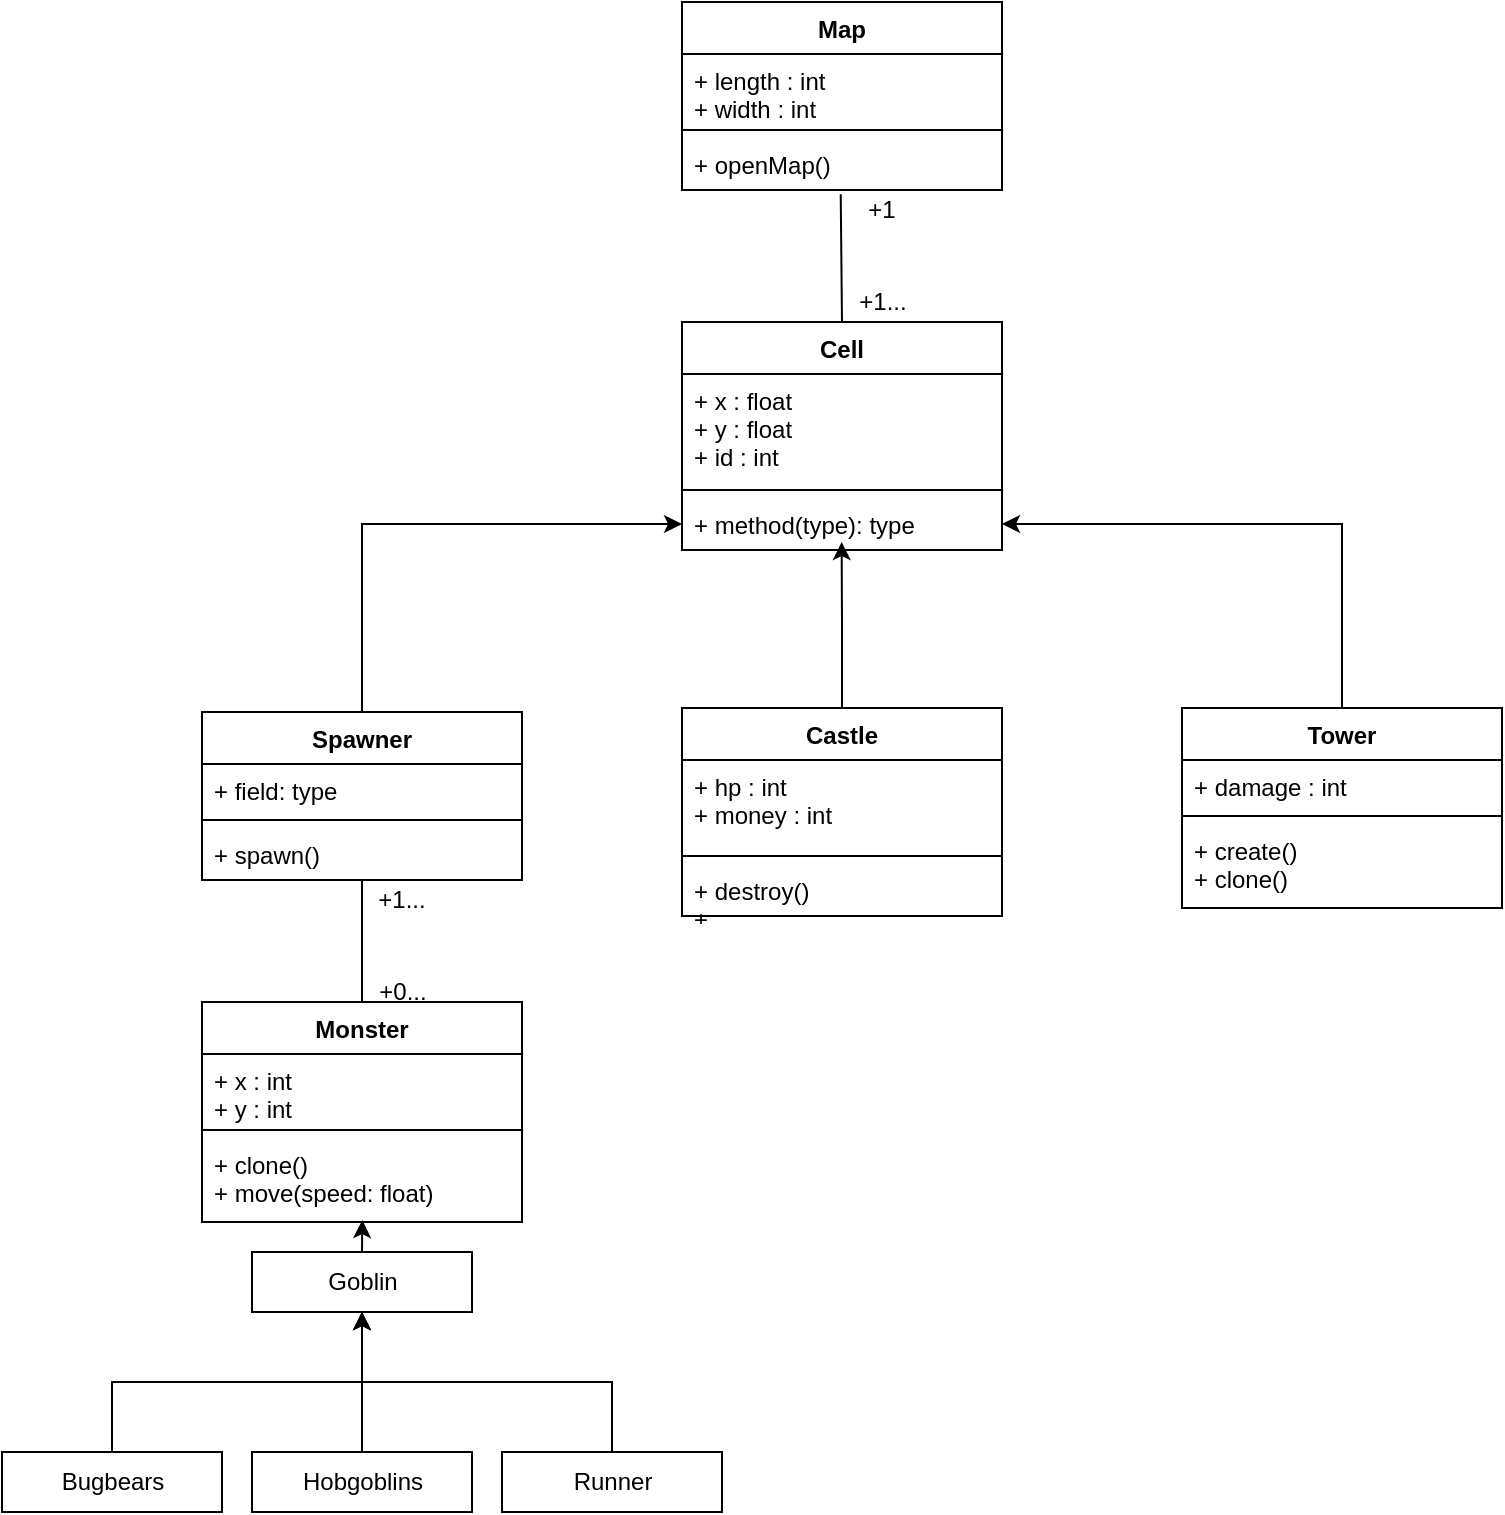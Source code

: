<mxfile version="14.4.9" type="google"><diagram id="C5RBs43oDa-KdzZeNtuy" name="Page-1"><mxGraphModel dx="919" dy="566" grid="1" gridSize="10" guides="1" tooltips="1" connect="1" arrows="1" fold="1" page="1" pageScale="1" pageWidth="827" pageHeight="1169" math="0" shadow="0"><root><mxCell id="WIyWlLk6GJQsqaUBKTNV-0"/><mxCell id="WIyWlLk6GJQsqaUBKTNV-1" parent="WIyWlLk6GJQsqaUBKTNV-0"/><mxCell id="b-lBT2qbx5UGuzhAXmnH-82" style="edgeStyle=orthogonalEdgeStyle;rounded=0;orthogonalLoop=1;jettySize=auto;html=1;exitX=0.5;exitY=0;exitDx=0;exitDy=0;entryX=0;entryY=0.5;entryDx=0;entryDy=0;strokeColor=#000000;" edge="1" parent="WIyWlLk6GJQsqaUBKTNV-1" source="b-lBT2qbx5UGuzhAXmnH-0" target="b-lBT2qbx5UGuzhAXmnH-73"><mxGeometry relative="1" as="geometry"/></mxCell><mxCell id="b-lBT2qbx5UGuzhAXmnH-0" value="Spawner" style="swimlane;fontStyle=1;align=center;verticalAlign=top;childLayout=stackLayout;horizontal=1;startSize=26;horizontalStack=0;resizeParent=1;resizeParentMax=0;resizeLast=0;collapsible=1;marginBottom=0;" vertex="1" parent="WIyWlLk6GJQsqaUBKTNV-1"><mxGeometry x="120" y="385" width="160" height="84" as="geometry"/></mxCell><mxCell id="b-lBT2qbx5UGuzhAXmnH-1" value="+ field: type" style="text;strokeColor=none;fillColor=none;align=left;verticalAlign=top;spacingLeft=4;spacingRight=4;overflow=hidden;rotatable=0;points=[[0,0.5],[1,0.5]];portConstraint=eastwest;" vertex="1" parent="b-lBT2qbx5UGuzhAXmnH-0"><mxGeometry y="26" width="160" height="24" as="geometry"/></mxCell><mxCell id="b-lBT2qbx5UGuzhAXmnH-2" value="" style="line;strokeWidth=1;fillColor=none;align=left;verticalAlign=middle;spacingTop=-1;spacingLeft=3;spacingRight=3;rotatable=0;labelPosition=right;points=[];portConstraint=eastwest;" vertex="1" parent="b-lBT2qbx5UGuzhAXmnH-0"><mxGeometry y="50" width="160" height="8" as="geometry"/></mxCell><mxCell id="b-lBT2qbx5UGuzhAXmnH-3" value="+ spawn()" style="text;strokeColor=none;fillColor=none;align=left;verticalAlign=top;spacingLeft=4;spacingRight=4;overflow=hidden;rotatable=0;points=[[0,0.5],[1,0.5]];portConstraint=eastwest;" vertex="1" parent="b-lBT2qbx5UGuzhAXmnH-0"><mxGeometry y="58" width="160" height="26" as="geometry"/></mxCell><mxCell id="b-lBT2qbx5UGuzhAXmnH-27" value="" style="endArrow=none;html=1;exitX=0.5;exitY=0;exitDx=0;exitDy=0;" edge="1" parent="WIyWlLk6GJQsqaUBKTNV-1" target="b-lBT2qbx5UGuzhAXmnH-3"><mxGeometry width="50" height="50" relative="1" as="geometry"><mxPoint x="200" y="535" as="sourcePoint"/><mxPoint x="196" y="471" as="targetPoint"/></mxGeometry></mxCell><mxCell id="b-lBT2qbx5UGuzhAXmnH-28" value="+1..." style="text;html=1;strokeColor=none;fillColor=none;align=center;verticalAlign=middle;whiteSpace=wrap;rounded=0;" vertex="1" parent="WIyWlLk6GJQsqaUBKTNV-1"><mxGeometry x="200" y="469" width="40" height="20" as="geometry"/></mxCell><mxCell id="b-lBT2qbx5UGuzhAXmnH-29" value="+0..." style="text;html=1;align=center;verticalAlign=middle;resizable=0;points=[];autosize=1;" vertex="1" parent="WIyWlLk6GJQsqaUBKTNV-1"><mxGeometry x="200" y="515" width="40" height="20" as="geometry"/></mxCell><mxCell id="b-lBT2qbx5UGuzhAXmnH-64" style="edgeStyle=orthogonalEdgeStyle;rounded=0;orthogonalLoop=1;jettySize=auto;html=1;exitX=0.5;exitY=0;exitDx=0;exitDy=0;entryX=0.501;entryY=0.977;entryDx=0;entryDy=0;entryPerimeter=0;strokeColor=#000000;" edge="1" parent="WIyWlLk6GJQsqaUBKTNV-1" source="b-lBT2qbx5UGuzhAXmnH-36" target="b-lBT2qbx5UGuzhAXmnH-63"><mxGeometry relative="1" as="geometry"/></mxCell><mxCell id="b-lBT2qbx5UGuzhAXmnH-36" value="Goblin" style="html=1;" vertex="1" parent="WIyWlLk6GJQsqaUBKTNV-1"><mxGeometry x="145" y="655" width="110" height="30" as="geometry"/></mxCell><mxCell id="b-lBT2qbx5UGuzhAXmnH-51" style="edgeStyle=orthogonalEdgeStyle;rounded=0;orthogonalLoop=1;jettySize=auto;html=1;exitX=0.5;exitY=0;exitDx=0;exitDy=0;strokeColor=#000000;" edge="1" parent="WIyWlLk6GJQsqaUBKTNV-1" source="b-lBT2qbx5UGuzhAXmnH-39" target="b-lBT2qbx5UGuzhAXmnH-36"><mxGeometry relative="1" as="geometry"/></mxCell><mxCell id="b-lBT2qbx5UGuzhAXmnH-39" value="Bugbears" style="html=1;" vertex="1" parent="WIyWlLk6GJQsqaUBKTNV-1"><mxGeometry x="20" y="755" width="110" height="30" as="geometry"/></mxCell><mxCell id="b-lBT2qbx5UGuzhAXmnH-47" style="edgeStyle=orthogonalEdgeStyle;rounded=0;orthogonalLoop=1;jettySize=auto;html=1;exitX=0.5;exitY=0;exitDx=0;exitDy=0;entryX=0.5;entryY=1;entryDx=0;entryDy=0;strokeColor=#000000;" edge="1" parent="WIyWlLk6GJQsqaUBKTNV-1" source="b-lBT2qbx5UGuzhAXmnH-45" target="b-lBT2qbx5UGuzhAXmnH-36"><mxGeometry relative="1" as="geometry"/></mxCell><mxCell id="b-lBT2qbx5UGuzhAXmnH-45" value="Hobgoblins" style="html=1;" vertex="1" parent="WIyWlLk6GJQsqaUBKTNV-1"><mxGeometry x="145" y="755" width="110" height="30" as="geometry"/></mxCell><mxCell id="b-lBT2qbx5UGuzhAXmnH-50" style="edgeStyle=orthogonalEdgeStyle;rounded=0;orthogonalLoop=1;jettySize=auto;html=1;exitX=0.5;exitY=0;exitDx=0;exitDy=0;entryX=0.5;entryY=1;entryDx=0;entryDy=0;strokeColor=#000000;" edge="1" parent="WIyWlLk6GJQsqaUBKTNV-1" source="b-lBT2qbx5UGuzhAXmnH-48" target="b-lBT2qbx5UGuzhAXmnH-36"><mxGeometry relative="1" as="geometry"/></mxCell><mxCell id="b-lBT2qbx5UGuzhAXmnH-48" value="Runner" style="html=1;" vertex="1" parent="WIyWlLk6GJQsqaUBKTNV-1"><mxGeometry x="270" y="755" width="110" height="30" as="geometry"/></mxCell><mxCell id="b-lBT2qbx5UGuzhAXmnH-52" value="Map" style="swimlane;fontStyle=1;align=center;verticalAlign=top;childLayout=stackLayout;horizontal=1;startSize=26;horizontalStack=0;resizeParent=1;resizeParentMax=0;resizeLast=0;collapsible=1;marginBottom=0;" vertex="1" parent="WIyWlLk6GJQsqaUBKTNV-1"><mxGeometry x="360" y="30" width="160" height="94" as="geometry"/></mxCell><mxCell id="b-lBT2qbx5UGuzhAXmnH-53" value="+ length : int &#10;+ width : int" style="text;strokeColor=none;fillColor=none;align=left;verticalAlign=top;spacingLeft=4;spacingRight=4;overflow=hidden;rotatable=0;points=[[0,0.5],[1,0.5]];portConstraint=eastwest;" vertex="1" parent="b-lBT2qbx5UGuzhAXmnH-52"><mxGeometry y="26" width="160" height="34" as="geometry"/></mxCell><mxCell id="b-lBT2qbx5UGuzhAXmnH-54" value="" style="line;strokeWidth=1;fillColor=none;align=left;verticalAlign=middle;spacingTop=-1;spacingLeft=3;spacingRight=3;rotatable=0;labelPosition=right;points=[];portConstraint=eastwest;" vertex="1" parent="b-lBT2qbx5UGuzhAXmnH-52"><mxGeometry y="60" width="160" height="8" as="geometry"/></mxCell><mxCell id="b-lBT2qbx5UGuzhAXmnH-55" value="+ openMap()" style="text;strokeColor=none;fillColor=none;align=left;verticalAlign=top;spacingLeft=4;spacingRight=4;overflow=hidden;rotatable=0;points=[[0,0.5],[1,0.5]];portConstraint=eastwest;" vertex="1" parent="b-lBT2qbx5UGuzhAXmnH-52"><mxGeometry y="68" width="160" height="26" as="geometry"/></mxCell><mxCell id="b-lBT2qbx5UGuzhAXmnH-75" style="edgeStyle=orthogonalEdgeStyle;rounded=0;orthogonalLoop=1;jettySize=auto;html=1;exitX=0.5;exitY=0;exitDx=0;exitDy=0;strokeColor=#000000;" edge="1" parent="WIyWlLk6GJQsqaUBKTNV-1" source="b-lBT2qbx5UGuzhAXmnH-56"><mxGeometry relative="1" as="geometry"><mxPoint x="439.824" y="300" as="targetPoint"/></mxGeometry></mxCell><mxCell id="b-lBT2qbx5UGuzhAXmnH-56" value="Castle" style="swimlane;fontStyle=1;align=center;verticalAlign=top;childLayout=stackLayout;horizontal=1;startSize=26;horizontalStack=0;resizeParent=1;resizeParentMax=0;resizeLast=0;collapsible=1;marginBottom=0;" vertex="1" parent="WIyWlLk6GJQsqaUBKTNV-1"><mxGeometry x="360" y="383" width="160" height="104" as="geometry"/></mxCell><mxCell id="b-lBT2qbx5UGuzhAXmnH-57" value="+ hp : int&#10;+ money : int" style="text;strokeColor=none;fillColor=none;align=left;verticalAlign=top;spacingLeft=4;spacingRight=4;overflow=hidden;rotatable=0;points=[[0,0.5],[1,0.5]];portConstraint=eastwest;" vertex="1" parent="b-lBT2qbx5UGuzhAXmnH-56"><mxGeometry y="26" width="160" height="44" as="geometry"/></mxCell><mxCell id="b-lBT2qbx5UGuzhAXmnH-58" value="" style="line;strokeWidth=1;fillColor=none;align=left;verticalAlign=middle;spacingTop=-1;spacingLeft=3;spacingRight=3;rotatable=0;labelPosition=right;points=[];portConstraint=eastwest;" vertex="1" parent="b-lBT2qbx5UGuzhAXmnH-56"><mxGeometry y="70" width="160" height="8" as="geometry"/></mxCell><mxCell id="b-lBT2qbx5UGuzhAXmnH-59" value="+ destroy()&#10;+ " style="text;strokeColor=none;fillColor=none;align=left;verticalAlign=top;spacingLeft=4;spacingRight=4;overflow=hidden;rotatable=0;points=[[0,0.5],[1,0.5]];portConstraint=eastwest;" vertex="1" parent="b-lBT2qbx5UGuzhAXmnH-56"><mxGeometry y="78" width="160" height="26" as="geometry"/></mxCell><mxCell id="b-lBT2qbx5UGuzhAXmnH-60" value="Monster" style="swimlane;fontStyle=1;align=center;verticalAlign=top;childLayout=stackLayout;horizontal=1;startSize=26;horizontalStack=0;resizeParent=1;resizeParentMax=0;resizeLast=0;collapsible=1;marginBottom=0;" vertex="1" parent="WIyWlLk6GJQsqaUBKTNV-1"><mxGeometry x="120" y="530" width="160" height="110" as="geometry"/></mxCell><mxCell id="b-lBT2qbx5UGuzhAXmnH-61" value="+ x : int&#10;+ y : int" style="text;strokeColor=none;fillColor=none;align=left;verticalAlign=top;spacingLeft=4;spacingRight=4;overflow=hidden;rotatable=0;points=[[0,0.5],[1,0.5]];portConstraint=eastwest;" vertex="1" parent="b-lBT2qbx5UGuzhAXmnH-60"><mxGeometry y="26" width="160" height="34" as="geometry"/></mxCell><mxCell id="b-lBT2qbx5UGuzhAXmnH-62" value="" style="line;strokeWidth=1;fillColor=none;align=left;verticalAlign=middle;spacingTop=-1;spacingLeft=3;spacingRight=3;rotatable=0;labelPosition=right;points=[];portConstraint=eastwest;" vertex="1" parent="b-lBT2qbx5UGuzhAXmnH-60"><mxGeometry y="60" width="160" height="8" as="geometry"/></mxCell><mxCell id="b-lBT2qbx5UGuzhAXmnH-63" value="+ clone()&#10;+ move(speed: float)" style="text;strokeColor=none;fillColor=none;align=left;verticalAlign=top;spacingLeft=4;spacingRight=4;overflow=hidden;rotatable=0;points=[[0,0.5],[1,0.5]];portConstraint=eastwest;" vertex="1" parent="b-lBT2qbx5UGuzhAXmnH-60"><mxGeometry y="68" width="160" height="42" as="geometry"/></mxCell><mxCell id="b-lBT2qbx5UGuzhAXmnH-83" style="edgeStyle=orthogonalEdgeStyle;rounded=0;orthogonalLoop=1;jettySize=auto;html=1;exitX=0.5;exitY=0;exitDx=0;exitDy=0;entryX=1;entryY=0.5;entryDx=0;entryDy=0;strokeColor=#000000;" edge="1" parent="WIyWlLk6GJQsqaUBKTNV-1" source="b-lBT2qbx5UGuzhAXmnH-65" target="b-lBT2qbx5UGuzhAXmnH-73"><mxGeometry relative="1" as="geometry"/></mxCell><mxCell id="b-lBT2qbx5UGuzhAXmnH-65" value="Tower" style="swimlane;fontStyle=1;align=center;verticalAlign=top;childLayout=stackLayout;horizontal=1;startSize=26;horizontalStack=0;resizeParent=1;resizeParentMax=0;resizeLast=0;collapsible=1;marginBottom=0;" vertex="1" parent="WIyWlLk6GJQsqaUBKTNV-1"><mxGeometry x="610" y="383" width="160" height="100" as="geometry"/></mxCell><mxCell id="b-lBT2qbx5UGuzhAXmnH-66" value="+ damage : int" style="text;strokeColor=none;fillColor=none;align=left;verticalAlign=top;spacingLeft=4;spacingRight=4;overflow=hidden;rotatable=0;points=[[0,0.5],[1,0.5]];portConstraint=eastwest;" vertex="1" parent="b-lBT2qbx5UGuzhAXmnH-65"><mxGeometry y="26" width="160" height="24" as="geometry"/></mxCell><mxCell id="b-lBT2qbx5UGuzhAXmnH-67" value="" style="line;strokeWidth=1;fillColor=none;align=left;verticalAlign=middle;spacingTop=-1;spacingLeft=3;spacingRight=3;rotatable=0;labelPosition=right;points=[];portConstraint=eastwest;" vertex="1" parent="b-lBT2qbx5UGuzhAXmnH-65"><mxGeometry y="50" width="160" height="8" as="geometry"/></mxCell><mxCell id="b-lBT2qbx5UGuzhAXmnH-68" value="+ create()&#10;+ clone()" style="text;strokeColor=none;fillColor=none;align=left;verticalAlign=top;spacingLeft=4;spacingRight=4;overflow=hidden;rotatable=0;points=[[0,0.5],[1,0.5]];portConstraint=eastwest;" vertex="1" parent="b-lBT2qbx5UGuzhAXmnH-65"><mxGeometry y="58" width="160" height="42" as="geometry"/></mxCell><mxCell id="b-lBT2qbx5UGuzhAXmnH-70" value="Cell" style="swimlane;fontStyle=1;align=center;verticalAlign=top;childLayout=stackLayout;horizontal=1;startSize=26;horizontalStack=0;resizeParent=1;resizeParentMax=0;resizeLast=0;collapsible=1;marginBottom=0;" vertex="1" parent="WIyWlLk6GJQsqaUBKTNV-1"><mxGeometry x="360" y="190" width="160" height="114" as="geometry"/></mxCell><mxCell id="b-lBT2qbx5UGuzhAXmnH-71" value="+ x : float&#10;+ y : float&#10;+ id : int" style="text;strokeColor=none;fillColor=none;align=left;verticalAlign=top;spacingLeft=4;spacingRight=4;overflow=hidden;rotatable=0;points=[[0,0.5],[1,0.5]];portConstraint=eastwest;" vertex="1" parent="b-lBT2qbx5UGuzhAXmnH-70"><mxGeometry y="26" width="160" height="54" as="geometry"/></mxCell><mxCell id="b-lBT2qbx5UGuzhAXmnH-72" value="" style="line;strokeWidth=1;fillColor=none;align=left;verticalAlign=middle;spacingTop=-1;spacingLeft=3;spacingRight=3;rotatable=0;labelPosition=right;points=[];portConstraint=eastwest;" vertex="1" parent="b-lBT2qbx5UGuzhAXmnH-70"><mxGeometry y="80" width="160" height="8" as="geometry"/></mxCell><mxCell id="b-lBT2qbx5UGuzhAXmnH-73" value="+ method(type): type" style="text;strokeColor=none;fillColor=none;align=left;verticalAlign=top;spacingLeft=4;spacingRight=4;overflow=hidden;rotatable=0;points=[[0,0.5],[1,0.5]];portConstraint=eastwest;" vertex="1" parent="b-lBT2qbx5UGuzhAXmnH-70"><mxGeometry y="88" width="160" height="26" as="geometry"/></mxCell><mxCell id="b-lBT2qbx5UGuzhAXmnH-87" value="" style="endArrow=none;html=1;strokeColor=#000000;exitX=0.5;exitY=0;exitDx=0;exitDy=0;entryX=0.496;entryY=1.083;entryDx=0;entryDy=0;entryPerimeter=0;" edge="1" parent="WIyWlLk6GJQsqaUBKTNV-1" source="b-lBT2qbx5UGuzhAXmnH-70" target="b-lBT2qbx5UGuzhAXmnH-55"><mxGeometry width="50" height="50" relative="1" as="geometry"><mxPoint x="390" y="120" as="sourcePoint"/><mxPoint x="440" y="130" as="targetPoint"/></mxGeometry></mxCell><mxCell id="b-lBT2qbx5UGuzhAXmnH-88" value="+1" style="text;html=1;strokeColor=none;fillColor=none;align=center;verticalAlign=middle;whiteSpace=wrap;rounded=0;" vertex="1" parent="WIyWlLk6GJQsqaUBKTNV-1"><mxGeometry x="440" y="124" width="40" height="20" as="geometry"/></mxCell><mxCell id="b-lBT2qbx5UGuzhAXmnH-89" value="+1..." style="text;html=1;align=center;verticalAlign=middle;resizable=0;points=[];autosize=1;" vertex="1" parent="WIyWlLk6GJQsqaUBKTNV-1"><mxGeometry x="440" y="170" width="40" height="20" as="geometry"/></mxCell></root></mxGraphModel></diagram></mxfile>